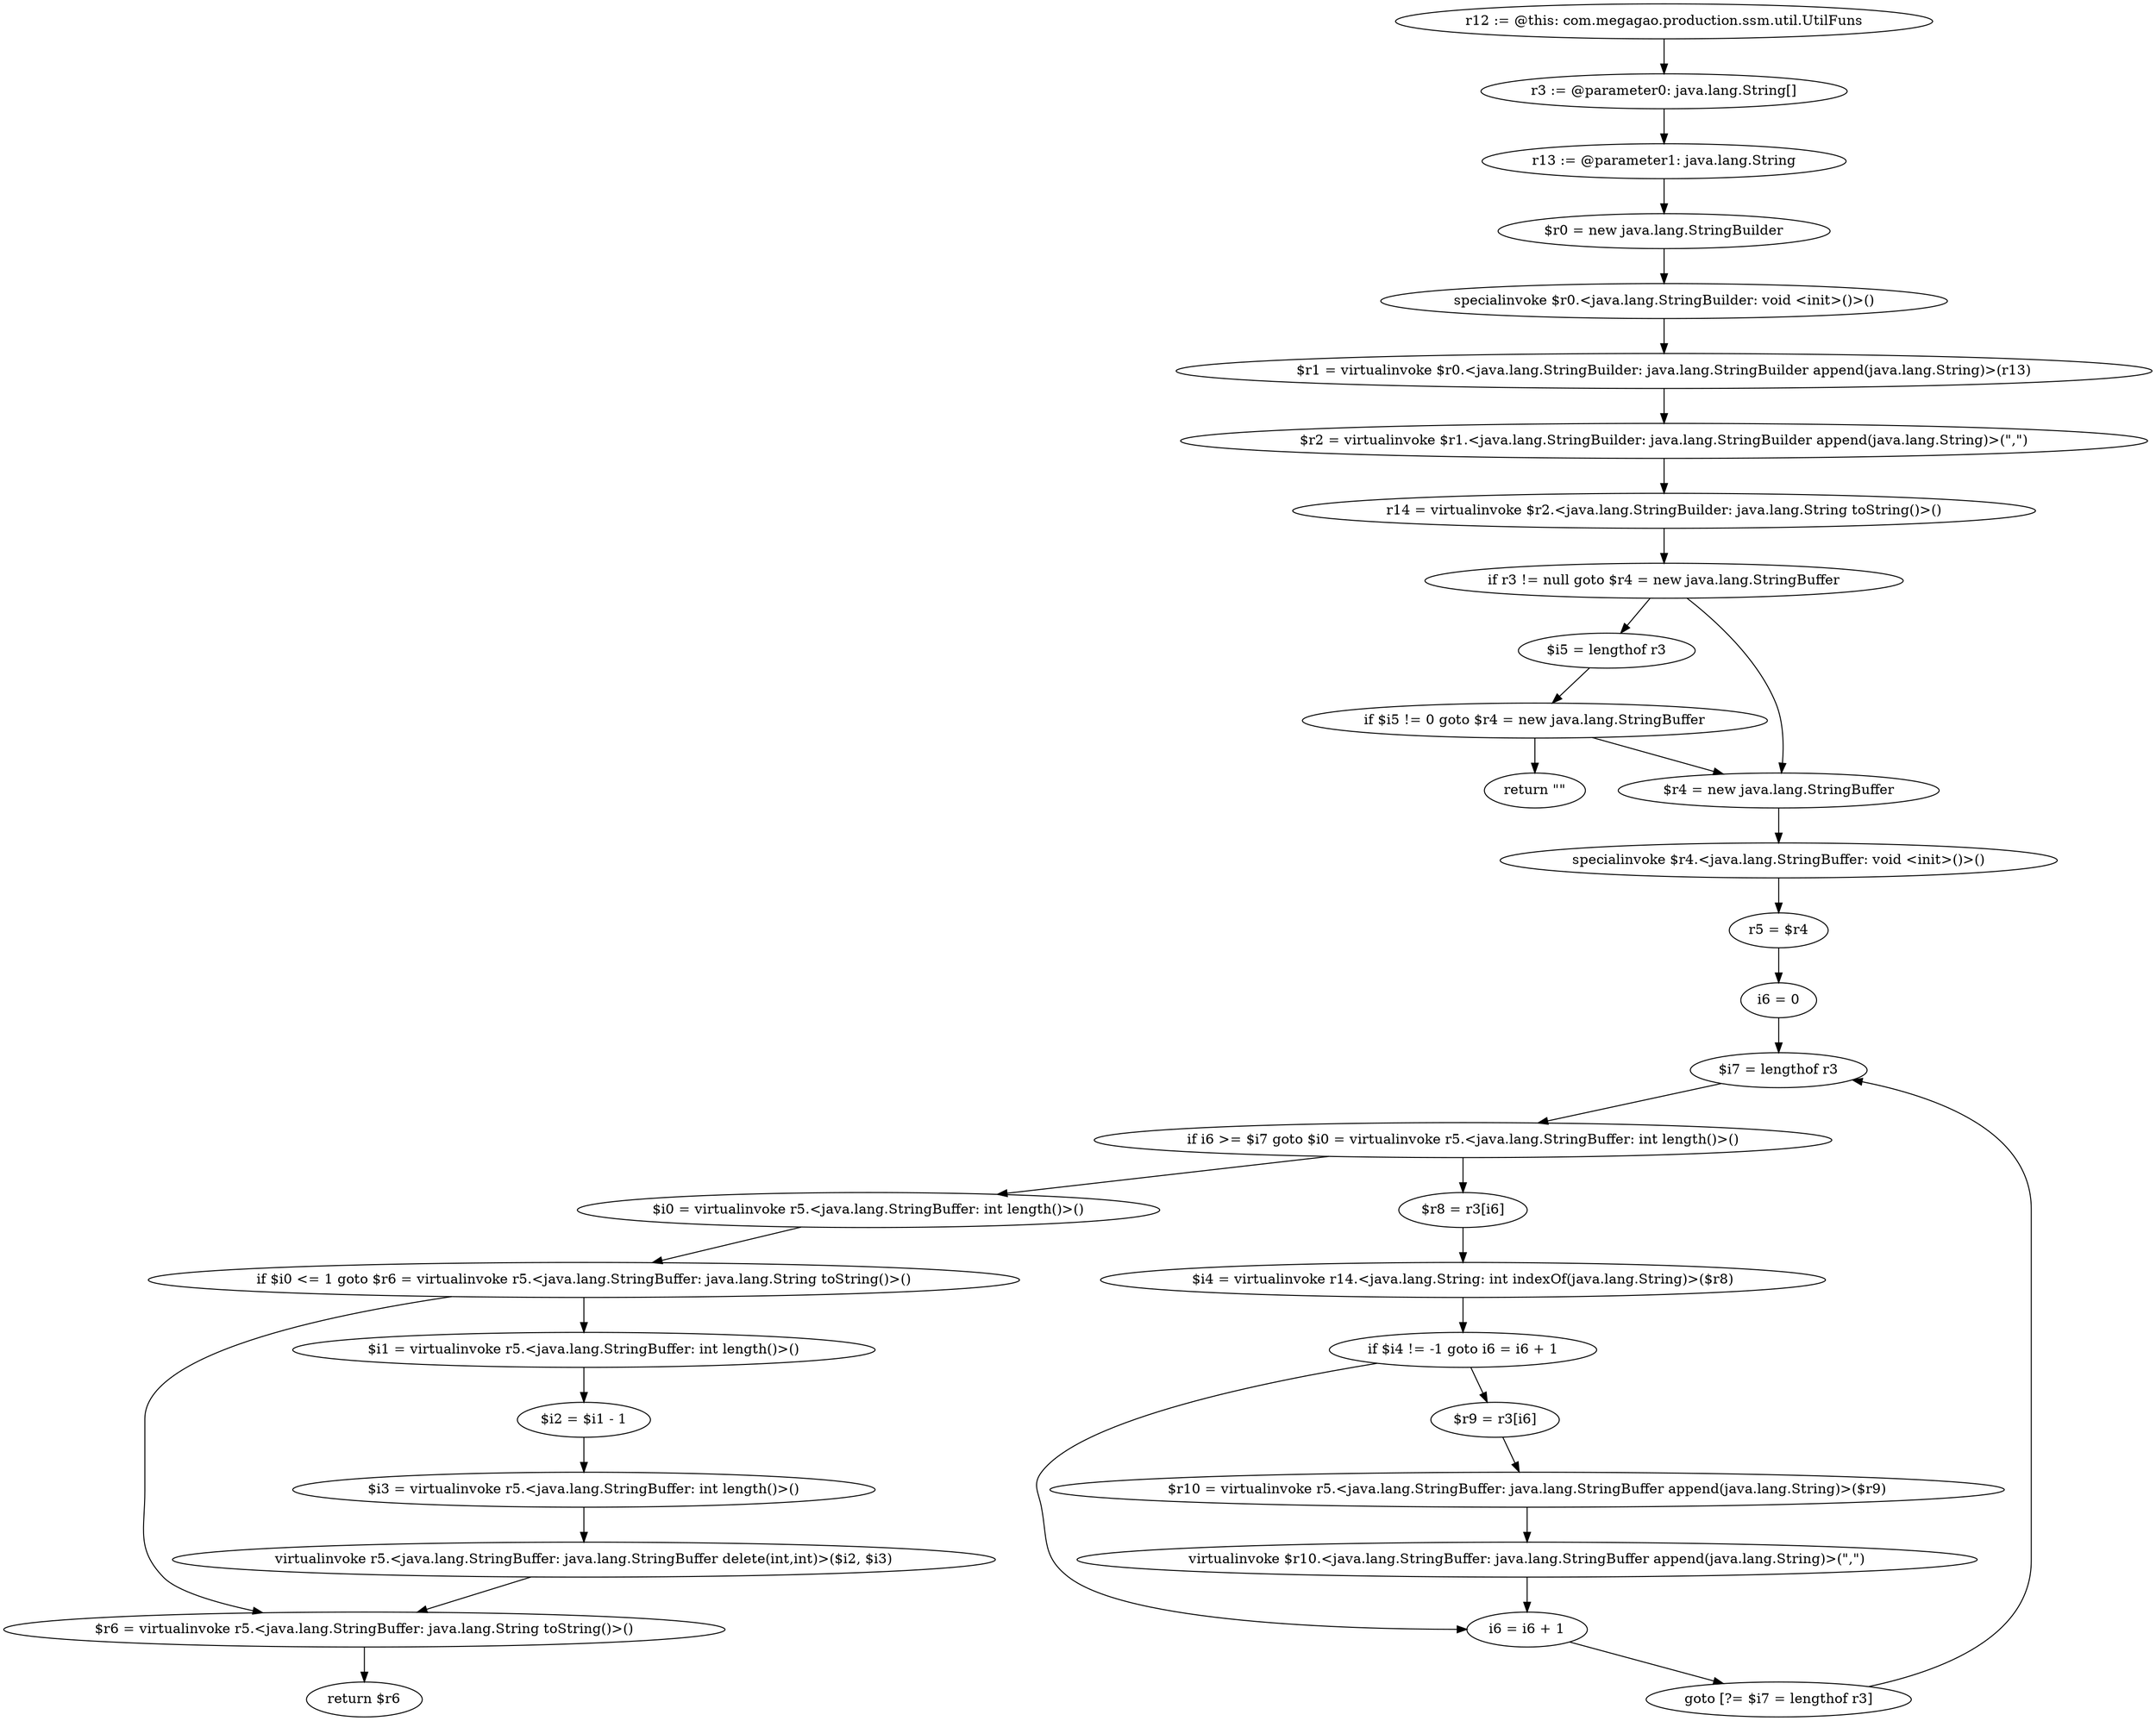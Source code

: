 digraph "unitGraph" {
    "r12 := @this: com.megagao.production.ssm.util.UtilFuns"
    "r3 := @parameter0: java.lang.String[]"
    "r13 := @parameter1: java.lang.String"
    "$r0 = new java.lang.StringBuilder"
    "specialinvoke $r0.<java.lang.StringBuilder: void <init>()>()"
    "$r1 = virtualinvoke $r0.<java.lang.StringBuilder: java.lang.StringBuilder append(java.lang.String)>(r13)"
    "$r2 = virtualinvoke $r1.<java.lang.StringBuilder: java.lang.StringBuilder append(java.lang.String)>(\",\")"
    "r14 = virtualinvoke $r2.<java.lang.StringBuilder: java.lang.String toString()>()"
    "if r3 != null goto $r4 = new java.lang.StringBuffer"
    "$i5 = lengthof r3"
    "if $i5 != 0 goto $r4 = new java.lang.StringBuffer"
    "return \"\""
    "$r4 = new java.lang.StringBuffer"
    "specialinvoke $r4.<java.lang.StringBuffer: void <init>()>()"
    "r5 = $r4"
    "i6 = 0"
    "$i7 = lengthof r3"
    "if i6 >= $i7 goto $i0 = virtualinvoke r5.<java.lang.StringBuffer: int length()>()"
    "$r8 = r3[i6]"
    "$i4 = virtualinvoke r14.<java.lang.String: int indexOf(java.lang.String)>($r8)"
    "if $i4 != -1 goto i6 = i6 + 1"
    "$r9 = r3[i6]"
    "$r10 = virtualinvoke r5.<java.lang.StringBuffer: java.lang.StringBuffer append(java.lang.String)>($r9)"
    "virtualinvoke $r10.<java.lang.StringBuffer: java.lang.StringBuffer append(java.lang.String)>(\",\")"
    "i6 = i6 + 1"
    "goto [?= $i7 = lengthof r3]"
    "$i0 = virtualinvoke r5.<java.lang.StringBuffer: int length()>()"
    "if $i0 <= 1 goto $r6 = virtualinvoke r5.<java.lang.StringBuffer: java.lang.String toString()>()"
    "$i1 = virtualinvoke r5.<java.lang.StringBuffer: int length()>()"
    "$i2 = $i1 - 1"
    "$i3 = virtualinvoke r5.<java.lang.StringBuffer: int length()>()"
    "virtualinvoke r5.<java.lang.StringBuffer: java.lang.StringBuffer delete(int,int)>($i2, $i3)"
    "$r6 = virtualinvoke r5.<java.lang.StringBuffer: java.lang.String toString()>()"
    "return $r6"
    "r12 := @this: com.megagao.production.ssm.util.UtilFuns"->"r3 := @parameter0: java.lang.String[]";
    "r3 := @parameter0: java.lang.String[]"->"r13 := @parameter1: java.lang.String";
    "r13 := @parameter1: java.lang.String"->"$r0 = new java.lang.StringBuilder";
    "$r0 = new java.lang.StringBuilder"->"specialinvoke $r0.<java.lang.StringBuilder: void <init>()>()";
    "specialinvoke $r0.<java.lang.StringBuilder: void <init>()>()"->"$r1 = virtualinvoke $r0.<java.lang.StringBuilder: java.lang.StringBuilder append(java.lang.String)>(r13)";
    "$r1 = virtualinvoke $r0.<java.lang.StringBuilder: java.lang.StringBuilder append(java.lang.String)>(r13)"->"$r2 = virtualinvoke $r1.<java.lang.StringBuilder: java.lang.StringBuilder append(java.lang.String)>(\",\")";
    "$r2 = virtualinvoke $r1.<java.lang.StringBuilder: java.lang.StringBuilder append(java.lang.String)>(\",\")"->"r14 = virtualinvoke $r2.<java.lang.StringBuilder: java.lang.String toString()>()";
    "r14 = virtualinvoke $r2.<java.lang.StringBuilder: java.lang.String toString()>()"->"if r3 != null goto $r4 = new java.lang.StringBuffer";
    "if r3 != null goto $r4 = new java.lang.StringBuffer"->"$i5 = lengthof r3";
    "if r3 != null goto $r4 = new java.lang.StringBuffer"->"$r4 = new java.lang.StringBuffer";
    "$i5 = lengthof r3"->"if $i5 != 0 goto $r4 = new java.lang.StringBuffer";
    "if $i5 != 0 goto $r4 = new java.lang.StringBuffer"->"return \"\"";
    "if $i5 != 0 goto $r4 = new java.lang.StringBuffer"->"$r4 = new java.lang.StringBuffer";
    "$r4 = new java.lang.StringBuffer"->"specialinvoke $r4.<java.lang.StringBuffer: void <init>()>()";
    "specialinvoke $r4.<java.lang.StringBuffer: void <init>()>()"->"r5 = $r4";
    "r5 = $r4"->"i6 = 0";
    "i6 = 0"->"$i7 = lengthof r3";
    "$i7 = lengthof r3"->"if i6 >= $i7 goto $i0 = virtualinvoke r5.<java.lang.StringBuffer: int length()>()";
    "if i6 >= $i7 goto $i0 = virtualinvoke r5.<java.lang.StringBuffer: int length()>()"->"$r8 = r3[i6]";
    "if i6 >= $i7 goto $i0 = virtualinvoke r5.<java.lang.StringBuffer: int length()>()"->"$i0 = virtualinvoke r5.<java.lang.StringBuffer: int length()>()";
    "$r8 = r3[i6]"->"$i4 = virtualinvoke r14.<java.lang.String: int indexOf(java.lang.String)>($r8)";
    "$i4 = virtualinvoke r14.<java.lang.String: int indexOf(java.lang.String)>($r8)"->"if $i4 != -1 goto i6 = i6 + 1";
    "if $i4 != -1 goto i6 = i6 + 1"->"$r9 = r3[i6]";
    "if $i4 != -1 goto i6 = i6 + 1"->"i6 = i6 + 1";
    "$r9 = r3[i6]"->"$r10 = virtualinvoke r5.<java.lang.StringBuffer: java.lang.StringBuffer append(java.lang.String)>($r9)";
    "$r10 = virtualinvoke r5.<java.lang.StringBuffer: java.lang.StringBuffer append(java.lang.String)>($r9)"->"virtualinvoke $r10.<java.lang.StringBuffer: java.lang.StringBuffer append(java.lang.String)>(\",\")";
    "virtualinvoke $r10.<java.lang.StringBuffer: java.lang.StringBuffer append(java.lang.String)>(\",\")"->"i6 = i6 + 1";
    "i6 = i6 + 1"->"goto [?= $i7 = lengthof r3]";
    "goto [?= $i7 = lengthof r3]"->"$i7 = lengthof r3";
    "$i0 = virtualinvoke r5.<java.lang.StringBuffer: int length()>()"->"if $i0 <= 1 goto $r6 = virtualinvoke r5.<java.lang.StringBuffer: java.lang.String toString()>()";
    "if $i0 <= 1 goto $r6 = virtualinvoke r5.<java.lang.StringBuffer: java.lang.String toString()>()"->"$i1 = virtualinvoke r5.<java.lang.StringBuffer: int length()>()";
    "if $i0 <= 1 goto $r6 = virtualinvoke r5.<java.lang.StringBuffer: java.lang.String toString()>()"->"$r6 = virtualinvoke r5.<java.lang.StringBuffer: java.lang.String toString()>()";
    "$i1 = virtualinvoke r5.<java.lang.StringBuffer: int length()>()"->"$i2 = $i1 - 1";
    "$i2 = $i1 - 1"->"$i3 = virtualinvoke r5.<java.lang.StringBuffer: int length()>()";
    "$i3 = virtualinvoke r5.<java.lang.StringBuffer: int length()>()"->"virtualinvoke r5.<java.lang.StringBuffer: java.lang.StringBuffer delete(int,int)>($i2, $i3)";
    "virtualinvoke r5.<java.lang.StringBuffer: java.lang.StringBuffer delete(int,int)>($i2, $i3)"->"$r6 = virtualinvoke r5.<java.lang.StringBuffer: java.lang.String toString()>()";
    "$r6 = virtualinvoke r5.<java.lang.StringBuffer: java.lang.String toString()>()"->"return $r6";
}

